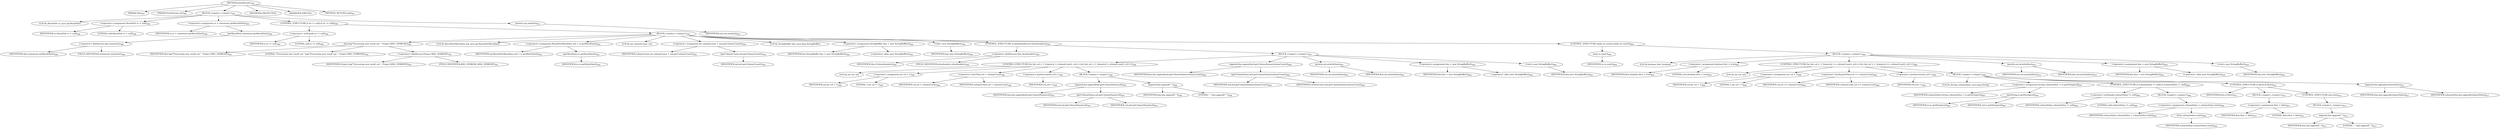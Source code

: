 digraph "printResults" {  
"1126" [label = <(METHOD,printResults)<SUB>587</SUB>> ]
"69" [label = <(PARAM,this)<SUB>587</SUB>> ]
"1127" [label = <(PARAM,PrintStream out)<SUB>587</SUB>> ]
"1128" [label = <(BLOCK,&lt;empty&gt;,&lt;empty&gt;)<SUB>587</SUB>> ]
"1129" [label = <(LOCAL,ResultSet rs: java.sql.ResultSet)> ]
"1130" [label = <(&lt;operator&gt;.assignment,ResultSet rs = null)<SUB>588</SUB>> ]
"1131" [label = <(IDENTIFIER,rs,ResultSet rs = null)<SUB>588</SUB>> ]
"1132" [label = <(LITERAL,null,ResultSet rs = null)<SUB>588</SUB>> ]
"1133" [label = <(&lt;operator&gt;.assignment,rs = statement.getResultSet())<SUB>589</SUB>> ]
"1134" [label = <(IDENTIFIER,rs,rs = statement.getResultSet())<SUB>589</SUB>> ]
"1135" [label = <(getResultSet,statement.getResultSet())<SUB>589</SUB>> ]
"1136" [label = <(&lt;operator&gt;.fieldAccess,this.statement)<SUB>589</SUB>> ]
"1137" [label = <(IDENTIFIER,this,statement.getResultSet())<SUB>589</SUB>> ]
"1138" [label = <(FIELD_IDENTIFIER,statement,statement)<SUB>589</SUB>> ]
"1139" [label = <(CONTROL_STRUCTURE,if (rs != null),if (rs != null))<SUB>590</SUB>> ]
"1140" [label = <(&lt;operator&gt;.notEquals,rs != null)<SUB>590</SUB>> ]
"1141" [label = <(IDENTIFIER,rs,rs != null)<SUB>590</SUB>> ]
"1142" [label = <(LITERAL,null,rs != null)<SUB>590</SUB>> ]
"1143" [label = <(BLOCK,&lt;empty&gt;,&lt;empty&gt;)<SUB>590</SUB>> ]
"1144" [label = <(log,log(&quot;Processing new result set.&quot;, Project.MSG_VERBOSE))<SUB>591</SUB>> ]
"68" [label = <(IDENTIFIER,this,log(&quot;Processing new result set.&quot;, Project.MSG_VERBOSE))<SUB>591</SUB>> ]
"1145" [label = <(LITERAL,&quot;Processing new result set.&quot;,log(&quot;Processing new result set.&quot;, Project.MSG_VERBOSE))<SUB>591</SUB>> ]
"1146" [label = <(&lt;operator&gt;.fieldAccess,Project.MSG_VERBOSE)<SUB>591</SUB>> ]
"1147" [label = <(IDENTIFIER,Project,log(&quot;Processing new result set.&quot;, Project.MSG_VERBOSE))<SUB>591</SUB>> ]
"1148" [label = <(FIELD_IDENTIFIER,MSG_VERBOSE,MSG_VERBOSE)<SUB>591</SUB>> ]
"1149" [label = <(LOCAL,ResultSetMetaData md: java.sql.ResultSetMetaData)> ]
"1150" [label = <(&lt;operator&gt;.assignment,ResultSetMetaData md = rs.getMetaData())<SUB>592</SUB>> ]
"1151" [label = <(IDENTIFIER,md,ResultSetMetaData md = rs.getMetaData())<SUB>592</SUB>> ]
"1152" [label = <(getMetaData,rs.getMetaData())<SUB>592</SUB>> ]
"1153" [label = <(IDENTIFIER,rs,rs.getMetaData())<SUB>592</SUB>> ]
"1154" [label = <(LOCAL,int columnCount: int)> ]
"1155" [label = <(&lt;operator&gt;.assignment,int columnCount = md.getColumnCount())<SUB>593</SUB>> ]
"1156" [label = <(IDENTIFIER,columnCount,int columnCount = md.getColumnCount())<SUB>593</SUB>> ]
"1157" [label = <(getColumnCount,md.getColumnCount())<SUB>593</SUB>> ]
"1158" [label = <(IDENTIFIER,md,md.getColumnCount())<SUB>593</SUB>> ]
"71" [label = <(LOCAL,StringBuffer line: java.lang.StringBuffer)> ]
"1159" [label = <(&lt;operator&gt;.assignment,StringBuffer line = new StringBuffer())<SUB>594</SUB>> ]
"1160" [label = <(IDENTIFIER,line,StringBuffer line = new StringBuffer())<SUB>594</SUB>> ]
"1161" [label = <(&lt;operator&gt;.alloc,new StringBuffer())<SUB>594</SUB>> ]
"1162" [label = <(&lt;init&gt;,new StringBuffer())<SUB>594</SUB>> ]
"70" [label = <(IDENTIFIER,line,new StringBuffer())<SUB>594</SUB>> ]
"1163" [label = <(CONTROL_STRUCTURE,if (showheaders),if (showheaders))<SUB>595</SUB>> ]
"1164" [label = <(&lt;operator&gt;.fieldAccess,this.showheaders)<SUB>595</SUB>> ]
"1165" [label = <(IDENTIFIER,this,if (showheaders))<SUB>595</SUB>> ]
"1166" [label = <(FIELD_IDENTIFIER,showheaders,showheaders)<SUB>595</SUB>> ]
"1167" [label = <(BLOCK,&lt;empty&gt;,&lt;empty&gt;)<SUB>595</SUB>> ]
"1168" [label = <(CONTROL_STRUCTURE,for (int col = 1; Some(col &lt; columnCount); col++),for (int col = 1; Some(col &lt; columnCount); col++))<SUB>596</SUB>> ]
"1169" [label = <(LOCAL,int col: int)> ]
"1170" [label = <(&lt;operator&gt;.assignment,int col = 1)<SUB>596</SUB>> ]
"1171" [label = <(IDENTIFIER,col,int col = 1)<SUB>596</SUB>> ]
"1172" [label = <(LITERAL,1,int col = 1)<SUB>596</SUB>> ]
"1173" [label = <(&lt;operator&gt;.lessThan,col &lt; columnCount)<SUB>596</SUB>> ]
"1174" [label = <(IDENTIFIER,col,col &lt; columnCount)<SUB>596</SUB>> ]
"1175" [label = <(IDENTIFIER,columnCount,col &lt; columnCount)<SUB>596</SUB>> ]
"1176" [label = <(&lt;operator&gt;.postIncrement,col++)<SUB>596</SUB>> ]
"1177" [label = <(IDENTIFIER,col,col++)<SUB>596</SUB>> ]
"1178" [label = <(BLOCK,&lt;empty&gt;,&lt;empty&gt;)<SUB>596</SUB>> ]
"1179" [label = <(append,line.append(md.getColumnName(col)))<SUB>597</SUB>> ]
"1180" [label = <(IDENTIFIER,line,line.append(md.getColumnName(col)))<SUB>597</SUB>> ]
"1181" [label = <(getColumnName,md.getColumnName(col))<SUB>597</SUB>> ]
"1182" [label = <(IDENTIFIER,md,md.getColumnName(col))<SUB>597</SUB>> ]
"1183" [label = <(IDENTIFIER,col,md.getColumnName(col))<SUB>597</SUB>> ]
"1184" [label = <(append,line.append(&quot;,&quot;))<SUB>598</SUB>> ]
"1185" [label = <(IDENTIFIER,line,line.append(&quot;,&quot;))<SUB>598</SUB>> ]
"1186" [label = <(LITERAL,&quot;,&quot;,line.append(&quot;,&quot;))<SUB>598</SUB>> ]
"1187" [label = <(append,line.append(md.getColumnName(columnCount)))<SUB>600</SUB>> ]
"1188" [label = <(IDENTIFIER,line,line.append(md.getColumnName(columnCount)))<SUB>600</SUB>> ]
"1189" [label = <(getColumnName,md.getColumnName(columnCount))<SUB>600</SUB>> ]
"1190" [label = <(IDENTIFIER,md,md.getColumnName(columnCount))<SUB>600</SUB>> ]
"1191" [label = <(IDENTIFIER,columnCount,md.getColumnName(columnCount))<SUB>600</SUB>> ]
"1192" [label = <(println,out.println(line))<SUB>601</SUB>> ]
"1193" [label = <(IDENTIFIER,out,out.println(line))<SUB>601</SUB>> ]
"1194" [label = <(IDENTIFIER,line,out.println(line))<SUB>601</SUB>> ]
"1195" [label = <(&lt;operator&gt;.assignment,line = new StringBuffer())<SUB>602</SUB>> ]
"1196" [label = <(IDENTIFIER,line,line = new StringBuffer())<SUB>602</SUB>> ]
"1197" [label = <(&lt;operator&gt;.alloc,new StringBuffer())<SUB>602</SUB>> ]
"1198" [label = <(&lt;init&gt;,new StringBuffer())<SUB>602</SUB>> ]
"72" [label = <(IDENTIFIER,line,new StringBuffer())<SUB>602</SUB>> ]
"1199" [label = <(CONTROL_STRUCTURE,while (rs.next()),while (rs.next()))<SUB>604</SUB>> ]
"1200" [label = <(next,rs.next())<SUB>604</SUB>> ]
"1201" [label = <(IDENTIFIER,rs,rs.next())<SUB>604</SUB>> ]
"1202" [label = <(BLOCK,&lt;empty&gt;,&lt;empty&gt;)<SUB>604</SUB>> ]
"1203" [label = <(LOCAL,boolean first: boolean)> ]
"1204" [label = <(&lt;operator&gt;.assignment,boolean first = true)<SUB>605</SUB>> ]
"1205" [label = <(IDENTIFIER,first,boolean first = true)<SUB>605</SUB>> ]
"1206" [label = <(LITERAL,true,boolean first = true)<SUB>605</SUB>> ]
"1207" [label = <(CONTROL_STRUCTURE,for (int col = 1; Some(col &lt;= columnCount); col++),for (int col = 1; Some(col &lt;= columnCount); col++))<SUB>606</SUB>> ]
"1208" [label = <(LOCAL,int col: int)> ]
"1209" [label = <(&lt;operator&gt;.assignment,int col = 1)<SUB>606</SUB>> ]
"1210" [label = <(IDENTIFIER,col,int col = 1)<SUB>606</SUB>> ]
"1211" [label = <(LITERAL,1,int col = 1)<SUB>606</SUB>> ]
"1212" [label = <(&lt;operator&gt;.lessEqualsThan,col &lt;= columnCount)<SUB>606</SUB>> ]
"1213" [label = <(IDENTIFIER,col,col &lt;= columnCount)<SUB>606</SUB>> ]
"1214" [label = <(IDENTIFIER,columnCount,col &lt;= columnCount)<SUB>606</SUB>> ]
"1215" [label = <(&lt;operator&gt;.postIncrement,col++)<SUB>606</SUB>> ]
"1216" [label = <(IDENTIFIER,col,col++)<SUB>606</SUB>> ]
"1217" [label = <(BLOCK,&lt;empty&gt;,&lt;empty&gt;)<SUB>606</SUB>> ]
"1218" [label = <(LOCAL,String columnValue: java.lang.String)> ]
"1219" [label = <(&lt;operator&gt;.assignment,String columnValue = rs.getString(col))<SUB>607</SUB>> ]
"1220" [label = <(IDENTIFIER,columnValue,String columnValue = rs.getString(col))<SUB>607</SUB>> ]
"1221" [label = <(getString,rs.getString(col))<SUB>607</SUB>> ]
"1222" [label = <(IDENTIFIER,rs,rs.getString(col))<SUB>607</SUB>> ]
"1223" [label = <(IDENTIFIER,col,rs.getString(col))<SUB>607</SUB>> ]
"1224" [label = <(CONTROL_STRUCTURE,if (columnValue != null),if (columnValue != null))<SUB>608</SUB>> ]
"1225" [label = <(&lt;operator&gt;.notEquals,columnValue != null)<SUB>608</SUB>> ]
"1226" [label = <(IDENTIFIER,columnValue,columnValue != null)<SUB>608</SUB>> ]
"1227" [label = <(LITERAL,null,columnValue != null)<SUB>608</SUB>> ]
"1228" [label = <(BLOCK,&lt;empty&gt;,&lt;empty&gt;)<SUB>608</SUB>> ]
"1229" [label = <(&lt;operator&gt;.assignment,columnValue = columnValue.trim())<SUB>609</SUB>> ]
"1230" [label = <(IDENTIFIER,columnValue,columnValue = columnValue.trim())<SUB>609</SUB>> ]
"1231" [label = <(trim,columnValue.trim())<SUB>609</SUB>> ]
"1232" [label = <(IDENTIFIER,columnValue,columnValue.trim())<SUB>609</SUB>> ]
"1233" [label = <(CONTROL_STRUCTURE,if (first),if (first))<SUB>612</SUB>> ]
"1234" [label = <(IDENTIFIER,first,if (first))<SUB>612</SUB>> ]
"1235" [label = <(BLOCK,&lt;empty&gt;,&lt;empty&gt;)<SUB>612</SUB>> ]
"1236" [label = <(&lt;operator&gt;.assignment,first = false)<SUB>613</SUB>> ]
"1237" [label = <(IDENTIFIER,first,first = false)<SUB>613</SUB>> ]
"1238" [label = <(LITERAL,false,first = false)<SUB>613</SUB>> ]
"1239" [label = <(CONTROL_STRUCTURE,else,else)<SUB>614</SUB>> ]
"1240" [label = <(BLOCK,&lt;empty&gt;,&lt;empty&gt;)<SUB>614</SUB>> ]
"1241" [label = <(append,line.append(&quot;,&quot;))<SUB>615</SUB>> ]
"1242" [label = <(IDENTIFIER,line,line.append(&quot;,&quot;))<SUB>615</SUB>> ]
"1243" [label = <(LITERAL,&quot;,&quot;,line.append(&quot;,&quot;))<SUB>615</SUB>> ]
"1244" [label = <(append,line.append(columnValue))<SUB>617</SUB>> ]
"1245" [label = <(IDENTIFIER,line,line.append(columnValue))<SUB>617</SUB>> ]
"1246" [label = <(IDENTIFIER,columnValue,line.append(columnValue))<SUB>617</SUB>> ]
"1247" [label = <(println,out.println(line))<SUB>619</SUB>> ]
"1248" [label = <(IDENTIFIER,out,out.println(line))<SUB>619</SUB>> ]
"1249" [label = <(IDENTIFIER,line,out.println(line))<SUB>619</SUB>> ]
"1250" [label = <(&lt;operator&gt;.assignment,line = new StringBuffer())<SUB>620</SUB>> ]
"1251" [label = <(IDENTIFIER,line,line = new StringBuffer())<SUB>620</SUB>> ]
"1252" [label = <(&lt;operator&gt;.alloc,new StringBuffer())<SUB>620</SUB>> ]
"1253" [label = <(&lt;init&gt;,new StringBuffer())<SUB>620</SUB>> ]
"73" [label = <(IDENTIFIER,line,new StringBuffer())<SUB>620</SUB>> ]
"1254" [label = <(println,out.println())<SUB>623</SUB>> ]
"1255" [label = <(IDENTIFIER,out,out.println())<SUB>623</SUB>> ]
"1256" [label = <(MODIFIER,PROTECTED)> ]
"1257" [label = <(MODIFIER,VIRTUAL)> ]
"1258" [label = <(METHOD_RETURN,void)<SUB>587</SUB>> ]
  "1126" -> "69" 
  "1126" -> "1127" 
  "1126" -> "1128" 
  "1126" -> "1256" 
  "1126" -> "1257" 
  "1126" -> "1258" 
  "1128" -> "1129" 
  "1128" -> "1130" 
  "1128" -> "1133" 
  "1128" -> "1139" 
  "1128" -> "1254" 
  "1130" -> "1131" 
  "1130" -> "1132" 
  "1133" -> "1134" 
  "1133" -> "1135" 
  "1135" -> "1136" 
  "1136" -> "1137" 
  "1136" -> "1138" 
  "1139" -> "1140" 
  "1139" -> "1143" 
  "1140" -> "1141" 
  "1140" -> "1142" 
  "1143" -> "1144" 
  "1143" -> "1149" 
  "1143" -> "1150" 
  "1143" -> "1154" 
  "1143" -> "1155" 
  "1143" -> "71" 
  "1143" -> "1159" 
  "1143" -> "1162" 
  "1143" -> "1163" 
  "1143" -> "1199" 
  "1144" -> "68" 
  "1144" -> "1145" 
  "1144" -> "1146" 
  "1146" -> "1147" 
  "1146" -> "1148" 
  "1150" -> "1151" 
  "1150" -> "1152" 
  "1152" -> "1153" 
  "1155" -> "1156" 
  "1155" -> "1157" 
  "1157" -> "1158" 
  "1159" -> "1160" 
  "1159" -> "1161" 
  "1162" -> "70" 
  "1163" -> "1164" 
  "1163" -> "1167" 
  "1164" -> "1165" 
  "1164" -> "1166" 
  "1167" -> "1168" 
  "1167" -> "1187" 
  "1167" -> "1192" 
  "1167" -> "1195" 
  "1167" -> "1198" 
  "1168" -> "1169" 
  "1168" -> "1170" 
  "1168" -> "1173" 
  "1168" -> "1176" 
  "1168" -> "1178" 
  "1170" -> "1171" 
  "1170" -> "1172" 
  "1173" -> "1174" 
  "1173" -> "1175" 
  "1176" -> "1177" 
  "1178" -> "1179" 
  "1178" -> "1184" 
  "1179" -> "1180" 
  "1179" -> "1181" 
  "1181" -> "1182" 
  "1181" -> "1183" 
  "1184" -> "1185" 
  "1184" -> "1186" 
  "1187" -> "1188" 
  "1187" -> "1189" 
  "1189" -> "1190" 
  "1189" -> "1191" 
  "1192" -> "1193" 
  "1192" -> "1194" 
  "1195" -> "1196" 
  "1195" -> "1197" 
  "1198" -> "72" 
  "1199" -> "1200" 
  "1199" -> "1202" 
  "1200" -> "1201" 
  "1202" -> "1203" 
  "1202" -> "1204" 
  "1202" -> "1207" 
  "1202" -> "1247" 
  "1202" -> "1250" 
  "1202" -> "1253" 
  "1204" -> "1205" 
  "1204" -> "1206" 
  "1207" -> "1208" 
  "1207" -> "1209" 
  "1207" -> "1212" 
  "1207" -> "1215" 
  "1207" -> "1217" 
  "1209" -> "1210" 
  "1209" -> "1211" 
  "1212" -> "1213" 
  "1212" -> "1214" 
  "1215" -> "1216" 
  "1217" -> "1218" 
  "1217" -> "1219" 
  "1217" -> "1224" 
  "1217" -> "1233" 
  "1217" -> "1244" 
  "1219" -> "1220" 
  "1219" -> "1221" 
  "1221" -> "1222" 
  "1221" -> "1223" 
  "1224" -> "1225" 
  "1224" -> "1228" 
  "1225" -> "1226" 
  "1225" -> "1227" 
  "1228" -> "1229" 
  "1229" -> "1230" 
  "1229" -> "1231" 
  "1231" -> "1232" 
  "1233" -> "1234" 
  "1233" -> "1235" 
  "1233" -> "1239" 
  "1235" -> "1236" 
  "1236" -> "1237" 
  "1236" -> "1238" 
  "1239" -> "1240" 
  "1240" -> "1241" 
  "1241" -> "1242" 
  "1241" -> "1243" 
  "1244" -> "1245" 
  "1244" -> "1246" 
  "1247" -> "1248" 
  "1247" -> "1249" 
  "1250" -> "1251" 
  "1250" -> "1252" 
  "1253" -> "73" 
  "1254" -> "1255" 
}
